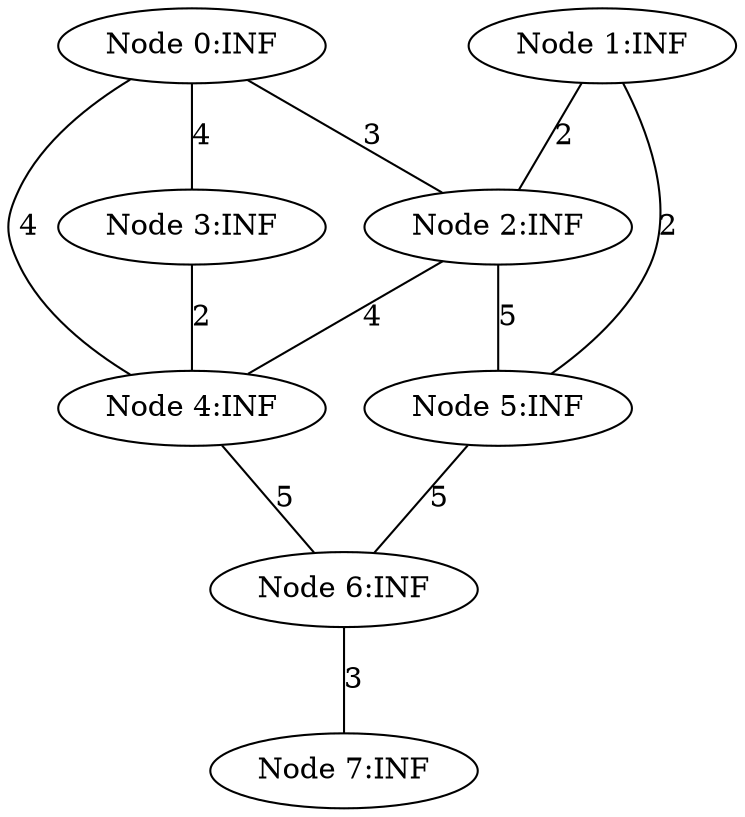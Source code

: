 graph DijkstraUndirected {
"Node 0:INF" -- {"Node 2:INF"} [label="3"]
"Node 0:INF" -- {"Node 3:INF"} [label="4"]
"Node 0:INF" -- {"Node 4:INF"} [label="4"]
"Node 1:INF" -- {"Node 2:INF"} [label="2"]
"Node 1:INF" -- {"Node 5:INF"} [label="2"]
"Node 2:INF" -- {"Node 4:INF"} [label="4"]
"Node 2:INF" -- {"Node 5:INF"} [label="5"]
"Node 3:INF" -- {"Node 4:INF"} [label="2"]
"Node 4:INF" -- {"Node 6:INF"} [label="5"]
"Node 5:INF" -- {"Node 6:INF"} [label="5"]
"Node 6:INF" -- {"Node 7:INF"} [label="3"]
"Node 0:INF"
"Node 1:INF"
"Node 2:INF"
"Node 3:INF"
"Node 4:INF"
"Node 5:INF"
"Node 6:INF"
"Node 7:INF"
}

